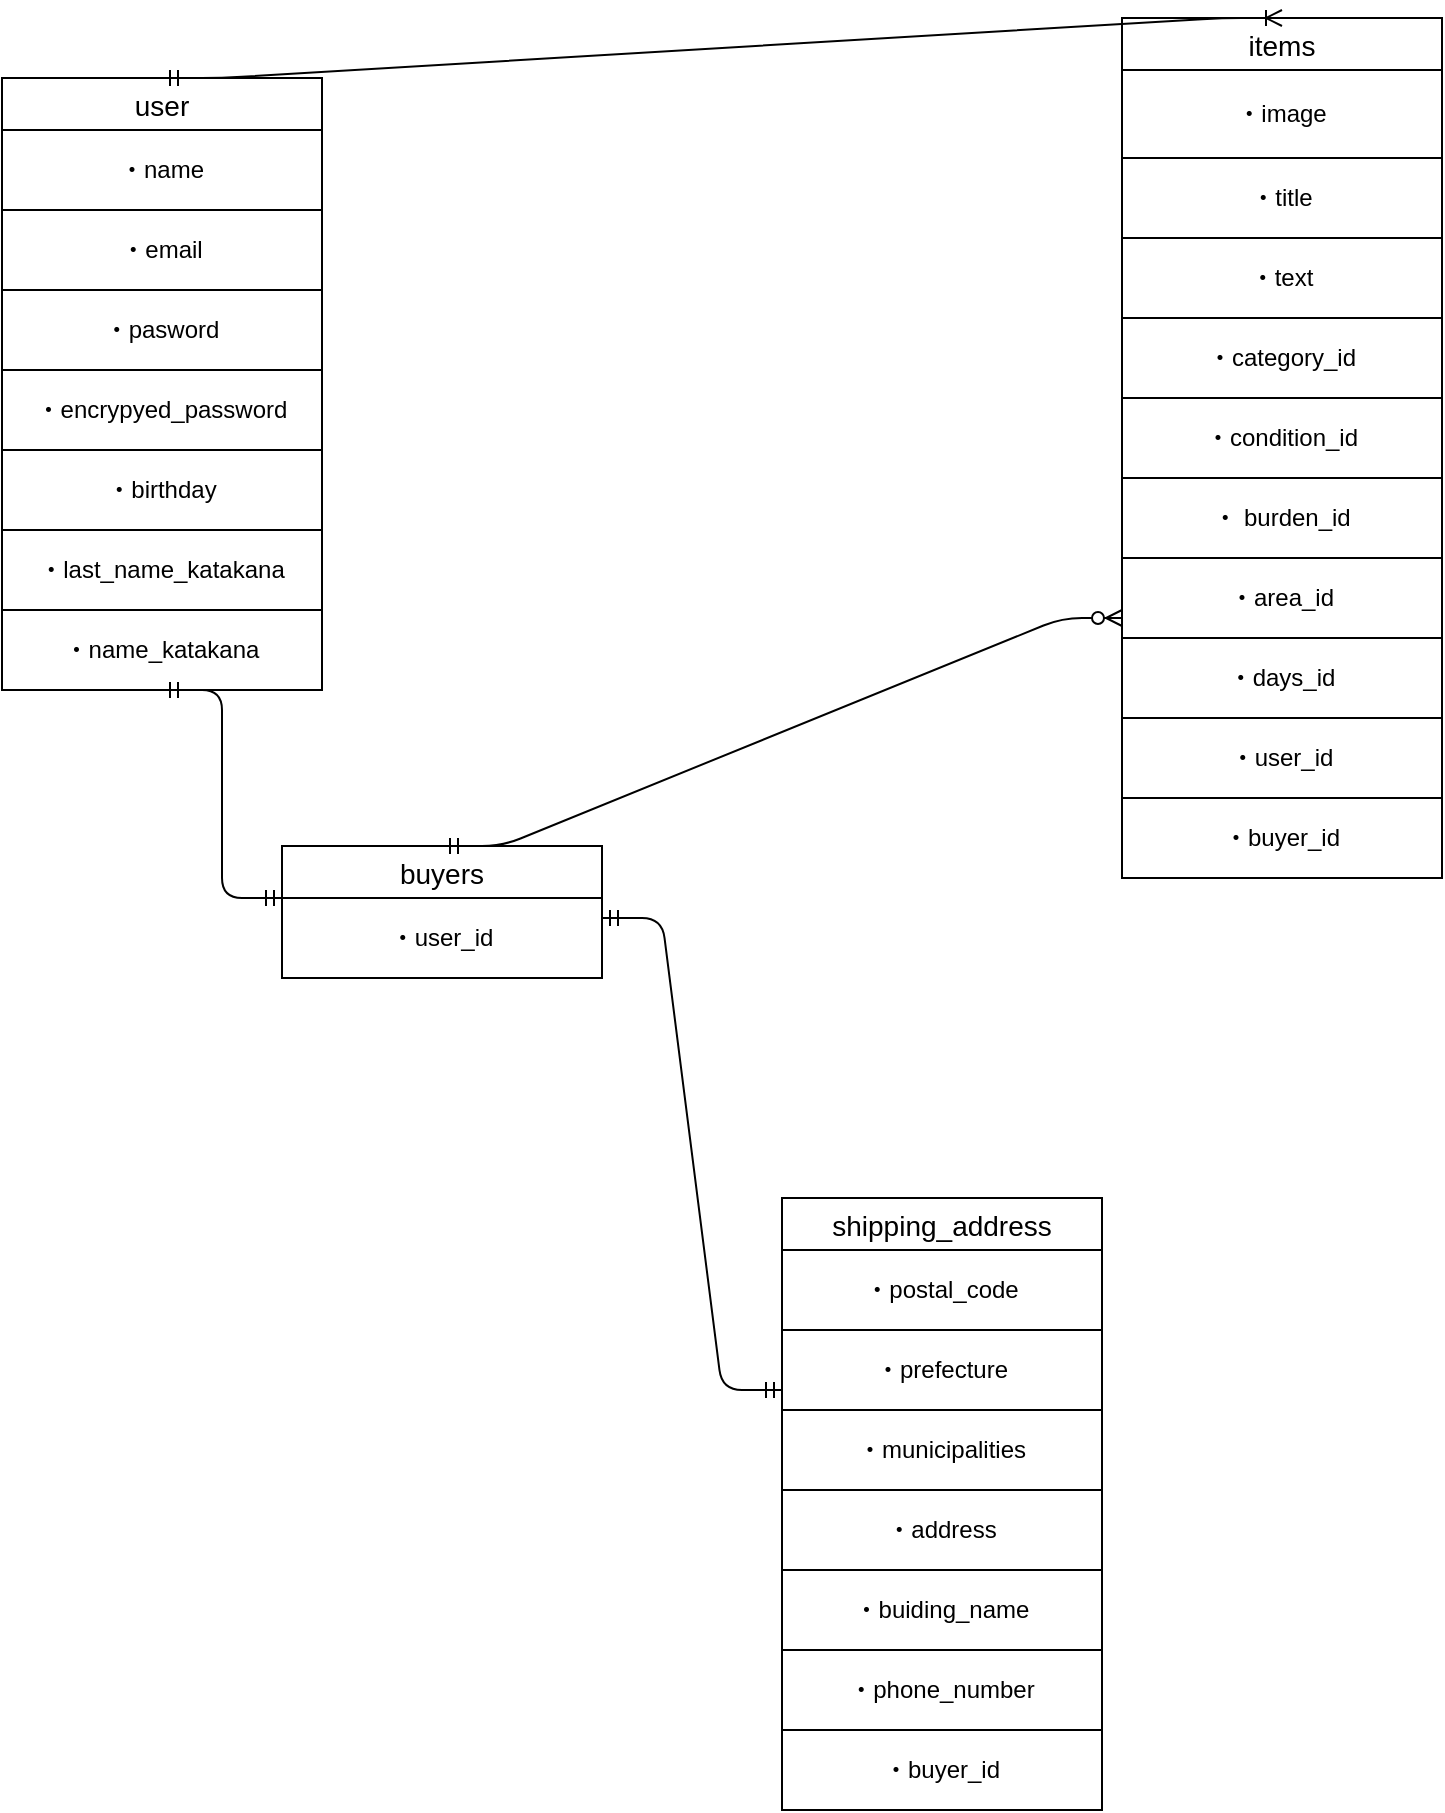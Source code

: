 <mxfile version="14.2.4" type="embed" pages="2">
    <diagram id="ZZAoKlT9BtyfXRQJVkFT" name="ページ1">
        <mxGraphModel dx="1256" dy="1774" grid="1" gridSize="10" guides="1" tooltips="1" connect="1" arrows="1" fold="1" page="1" pageScale="1" pageWidth="850" pageHeight="1100" math="0" shadow="0">
            <root>
                <mxCell id="0"/>
                <mxCell id="1" parent="0"/>
                <mxCell id="iJqjvIbzuKmWf-OmeR4n-9" value="buyers" style="swimlane;fontStyle=0;childLayout=stackLayout;horizontal=1;startSize=26;horizontalStack=0;resizeParent=1;resizeParentMax=0;resizeLast=0;collapsible=1;marginBottom=0;align=center;fontSize=14;" parent="1" vertex="1">
                    <mxGeometry x="210" y="-616" width="160" height="66" as="geometry"/>
                </mxCell>
                <mxCell id="29" value="・user_id" style="whiteSpace=wrap;html=1;align=center;rounded=0;glass=0;" parent="iJqjvIbzuKmWf-OmeR4n-9" vertex="1">
                    <mxGeometry y="26" width="160" height="40" as="geometry"/>
                </mxCell>
                <mxCell id="iJqjvIbzuKmWf-OmeR4n-13" value="shipping_address" style="swimlane;fontStyle=0;childLayout=stackLayout;horizontal=1;startSize=26;horizontalStack=0;resizeParent=1;resizeParentMax=0;resizeLast=0;collapsible=1;marginBottom=0;align=center;fontSize=14;" parent="1" vertex="1">
                    <mxGeometry x="460" y="-440" width="160" height="306" as="geometry"/>
                </mxCell>
                <mxCell id="31" value="・postal_code" style="whiteSpace=wrap;html=1;align=center;rounded=0;glass=0;" parent="iJqjvIbzuKmWf-OmeR4n-13" vertex="1">
                    <mxGeometry y="26" width="160" height="40" as="geometry"/>
                </mxCell>
                <mxCell id="33" value="・prefecture" style="whiteSpace=wrap;html=1;align=center;rounded=0;glass=0;" parent="iJqjvIbzuKmWf-OmeR4n-13" vertex="1">
                    <mxGeometry y="66" width="160" height="40" as="geometry"/>
                </mxCell>
                <mxCell id="34" value="・municipalities" style="whiteSpace=wrap;html=1;align=center;rounded=0;glass=0;" parent="iJqjvIbzuKmWf-OmeR4n-13" vertex="1">
                    <mxGeometry y="106" width="160" height="40" as="geometry"/>
                </mxCell>
                <mxCell id="32" value="・address" style="whiteSpace=wrap;html=1;align=center;rounded=0;glass=0;" parent="iJqjvIbzuKmWf-OmeR4n-13" vertex="1">
                    <mxGeometry y="146" width="160" height="40" as="geometry"/>
                </mxCell>
                <mxCell id="39" value="・buiding_name" style="whiteSpace=wrap;html=1;align=center;rounded=0;glass=0;" parent="iJqjvIbzuKmWf-OmeR4n-13" vertex="1">
                    <mxGeometry y="186" width="160" height="40" as="geometry"/>
                </mxCell>
                <mxCell id="40" value="・phone_number" style="whiteSpace=wrap;html=1;align=center;rounded=0;glass=0;" parent="iJqjvIbzuKmWf-OmeR4n-13" vertex="1">
                    <mxGeometry y="226" width="160" height="40" as="geometry"/>
                </mxCell>
                <mxCell id="47" value="・buyer_id" style="whiteSpace=wrap;html=1;align=center;rounded=0;glass=0;" parent="iJqjvIbzuKmWf-OmeR4n-13" vertex="1">
                    <mxGeometry y="266" width="160" height="40" as="geometry"/>
                </mxCell>
                <mxCell id="4" value="user" style="swimlane;fontStyle=0;childLayout=stackLayout;horizontal=1;startSize=26;horizontalStack=0;resizeParent=1;resizeParentMax=0;resizeLast=0;collapsible=1;marginBottom=0;align=center;fontSize=14;rounded=0;swimlaneLine=1;glass=0;" parent="1" vertex="1">
                    <mxGeometry x="70" y="-1000" width="160" height="306" as="geometry"/>
                </mxCell>
                <mxCell id="17" value="・name" style="whiteSpace=wrap;html=1;align=center;rounded=0;glass=0;" parent="4" vertex="1">
                    <mxGeometry y="26" width="160" height="40" as="geometry"/>
                </mxCell>
                <mxCell id="18" value="・email" style="whiteSpace=wrap;html=1;align=center;rounded=0;glass=0;" parent="4" vertex="1">
                    <mxGeometry y="66" width="160" height="40" as="geometry"/>
                </mxCell>
                <mxCell id="22" value="・pasword" style="whiteSpace=wrap;html=1;align=center;rounded=0;glass=0;" parent="4" vertex="1">
                    <mxGeometry y="106" width="160" height="40" as="geometry"/>
                </mxCell>
                <mxCell id="52" value="・encrypyed_password" style="whiteSpace=wrap;html=1;align=center;" vertex="1" parent="4">
                    <mxGeometry y="146" width="160" height="40" as="geometry"/>
                </mxCell>
                <mxCell id="19" value="・birthday" style="whiteSpace=wrap;html=1;align=center;rounded=0;glass=0;" parent="4" vertex="1">
                    <mxGeometry y="186" width="160" height="40" as="geometry"/>
                </mxCell>
                <mxCell id="20" value="・last_name_katakana" style="whiteSpace=wrap;html=1;align=center;rounded=0;glass=0;" parent="4" vertex="1">
                    <mxGeometry y="226" width="160" height="40" as="geometry"/>
                </mxCell>
                <mxCell id="48" value="・name_katakana" style="whiteSpace=wrap;html=1;align=center;rounded=0;glass=0;" parent="4" vertex="1">
                    <mxGeometry y="266" width="160" height="40" as="geometry"/>
                </mxCell>
                <mxCell id="8" value="" style="edgeStyle=entityRelationEdgeStyle;fontSize=12;html=1;endArrow=ERmandOne;startArrow=ERmandOne;exitX=1;exitY=0.25;exitDx=0;exitDy=0;entryX=0;entryY=0.75;entryDx=0;entryDy=0;" parent="1" source="29" target="33" edge="1">
                    <mxGeometry width="100" height="100" relative="1" as="geometry">
                        <mxPoint x="390" y="-624" as="sourcePoint"/>
                        <mxPoint x="606" y="488.49" as="targetPoint"/>
                    </mxGeometry>
                </mxCell>
                <mxCell id="11" value="items" style="swimlane;fontStyle=0;childLayout=stackLayout;horizontal=1;startSize=26;horizontalStack=0;resizeParent=1;resizeParentMax=0;resizeLast=0;collapsible=1;marginBottom=0;align=center;fontSize=14;rounded=0;glass=0;" parent="1" vertex="1">
                    <mxGeometry x="630" y="-1030" width="160" height="430" as="geometry"/>
                </mxCell>
                <mxCell id="23" value="・image" style="whiteSpace=wrap;html=1;align=center;rounded=0;glass=0;" parent="11" vertex="1">
                    <mxGeometry y="26" width="160" height="44" as="geometry"/>
                </mxCell>
                <mxCell id="24" value="・title" style="whiteSpace=wrap;html=1;align=center;rounded=0;glass=0;" parent="11" vertex="1">
                    <mxGeometry y="70" width="160" height="40" as="geometry"/>
                </mxCell>
                <mxCell id="26" value="・text" style="whiteSpace=wrap;html=1;align=center;rounded=0;glass=0;" parent="11" vertex="1">
                    <mxGeometry y="110" width="160" height="40" as="geometry"/>
                </mxCell>
                <mxCell id="21" value="・category_id" style="whiteSpace=wrap;html=1;align=center;rounded=0;glass=0;" parent="11" vertex="1">
                    <mxGeometry y="150" width="160" height="40" as="geometry"/>
                </mxCell>
                <mxCell id="36" value="・condition_id" style="whiteSpace=wrap;html=1;align=center;rounded=0;glass=0;" parent="11" vertex="1">
                    <mxGeometry y="190" width="160" height="40" as="geometry"/>
                </mxCell>
                <mxCell id="49" value="・ burden_id" style="whiteSpace=wrap;html=1;align=center;" vertex="1" parent="11">
                    <mxGeometry y="230" width="160" height="40" as="geometry"/>
                </mxCell>
                <mxCell id="50" value="・area_id" style="whiteSpace=wrap;html=1;align=center;" vertex="1" parent="11">
                    <mxGeometry y="270" width="160" height="40" as="geometry"/>
                </mxCell>
                <mxCell id="51" value="・days_id" style="whiteSpace=wrap;html=1;align=center;" vertex="1" parent="11">
                    <mxGeometry y="310" width="160" height="40" as="geometry"/>
                </mxCell>
                <mxCell id="37" value="・user_id" style="whiteSpace=wrap;html=1;align=center;rounded=0;glass=0;" parent="11" vertex="1">
                    <mxGeometry y="350" width="160" height="40" as="geometry"/>
                </mxCell>
                <mxCell id="38" value="・buyer_id" style="whiteSpace=wrap;html=1;align=center;rounded=0;glass=0;" parent="11" vertex="1">
                    <mxGeometry y="390" width="160" height="40" as="geometry"/>
                </mxCell>
                <mxCell id="16" value="" style="edgeStyle=entityRelationEdgeStyle;fontSize=12;html=1;endArrow=ERoneToMany;startArrow=ERmandOne;entryX=0.5;entryY=0;entryDx=0;entryDy=0;exitX=0.5;exitY=0;exitDx=0;exitDy=0;" parent="1" target="11" edge="1" source="4">
                    <mxGeometry width="100" height="100" relative="1" as="geometry">
                        <mxPoint x="230" y="-931.2" as="sourcePoint"/>
                        <mxPoint x="590" y="340" as="targetPoint"/>
                    </mxGeometry>
                </mxCell>
                <mxCell id="45" value="" style="edgeStyle=entityRelationEdgeStyle;fontSize=12;html=1;endArrow=ERmandOne;startArrow=ERmandOne;entryX=0;entryY=0;entryDx=0;entryDy=0;exitX=0.5;exitY=1;exitDx=0;exitDy=0;" parent="1" source="4" target="29" edge="1">
                    <mxGeometry width="100" height="100" relative="1" as="geometry">
                        <mxPoint x="100" y="520" as="sourcePoint"/>
                        <mxPoint x="230" y="-614" as="targetPoint"/>
                    </mxGeometry>
                </mxCell>
                <mxCell id="46" value="" style="edgeStyle=entityRelationEdgeStyle;fontSize=12;html=1;endArrow=ERzeroToMany;startArrow=ERmandOne;exitX=0.5;exitY=0;exitDx=0;exitDy=0;" parent="1" source="iJqjvIbzuKmWf-OmeR4n-9" edge="1">
                    <mxGeometry width="100" height="100" relative="1" as="geometry">
                        <mxPoint x="440" y="390" as="sourcePoint"/>
                        <mxPoint x="630" y="-730" as="targetPoint"/>
                    </mxGeometry>
                </mxCell>
            </root>
        </mxGraphModel>
    </diagram>
    <diagram id="r-QQIeMWUKq2XpZxFnlW" name="ページ2">
        &#xa;        &#xa;&#xa;
        <mxGraphModel dx="804" dy="372" grid="1" gridSize="10" guides="1" tooltips="1" connect="1" arrows="1" fold="1" page="1" pageScale="1" pageWidth="850" pageHeight="1100" math="0" shadow="0">
            &#xa;            &#xa;&#xa;
            <root>
                &#xa;                &#xa;&#xa;
                <mxCell id="lDauxvGyeATFL3jr_lSf-0"/>
                &#xa;                &#xa;&#xa;
                <mxCell id="lDauxvGyeATFL3jr_lSf-1" parent="lDauxvGyeATFL3jr_lSf-0"/>
                &#xa;                &#xa;&#xa;
            </root>
            &#xa;            &#xa;&#xa;
        </mxGraphModel>
        &#xa;        &#xa;&#xa;
    </diagram>
</mxfile>